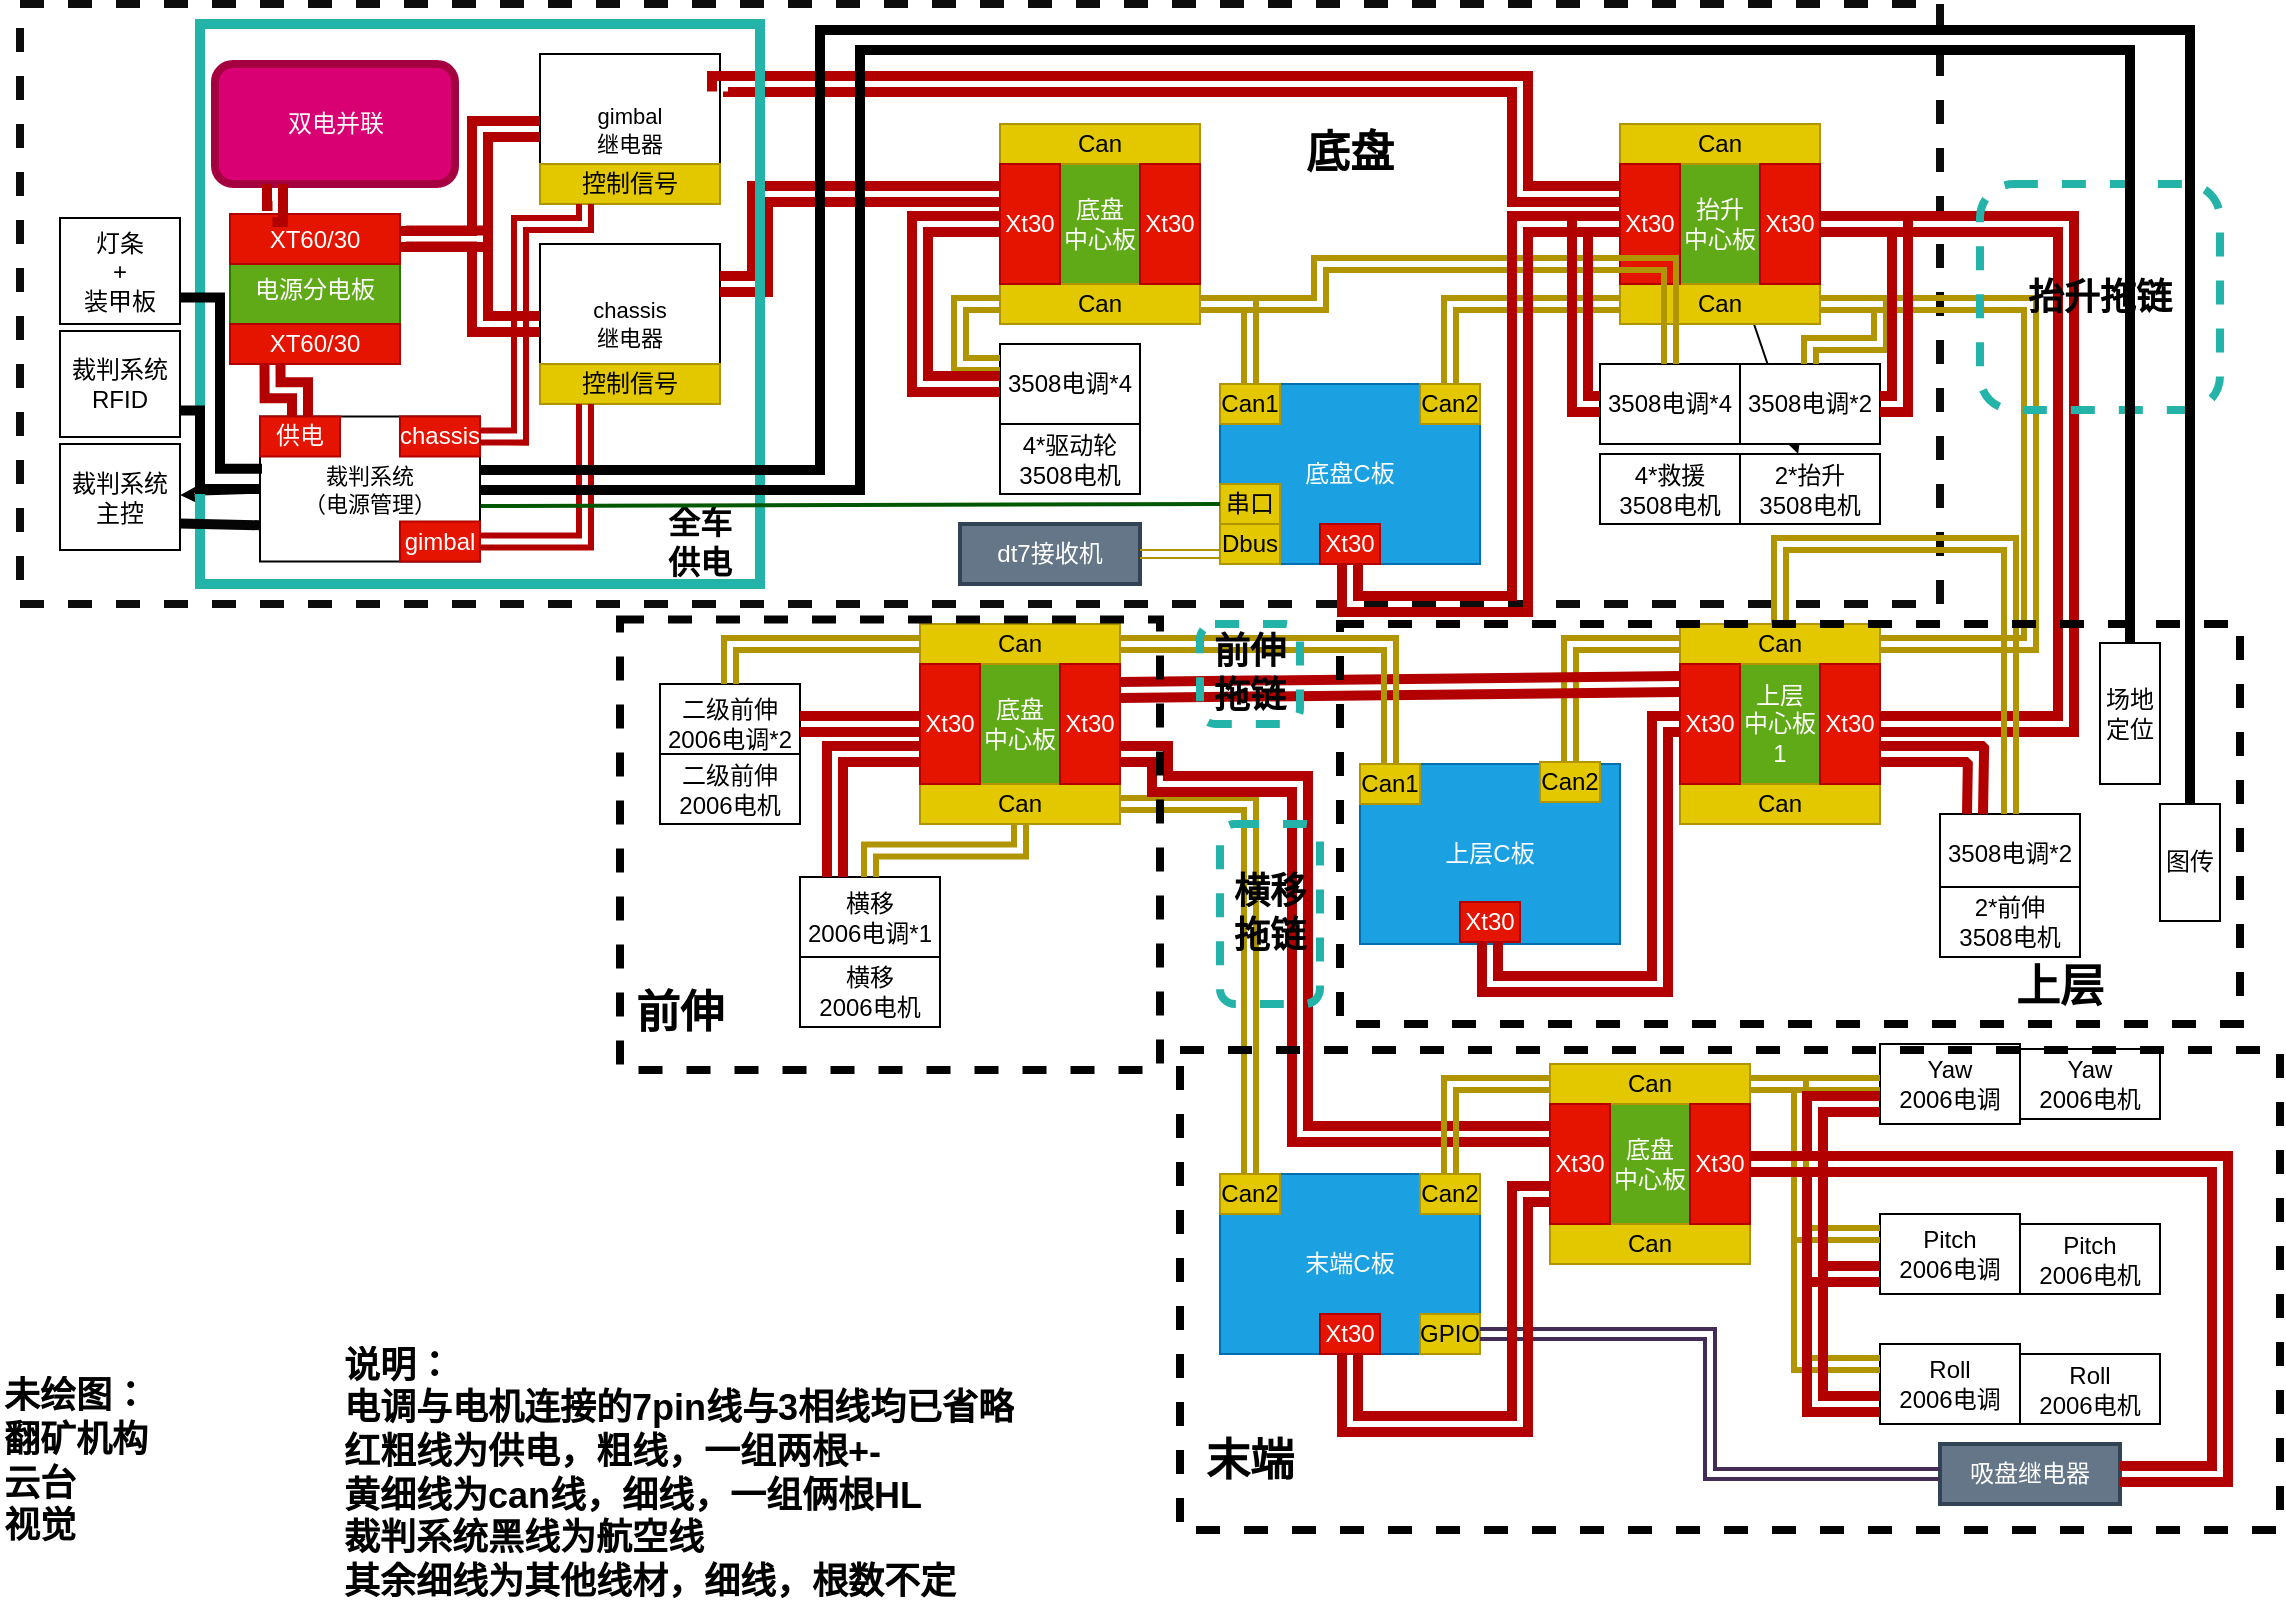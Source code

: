 <mxfile>
    <diagram id="efDb4qa8SnfP6ArKmAde" name="第 1 页">
        <mxGraphModel dx="1101" dy="681" grid="1" gridSize="10" guides="1" tooltips="1" connect="1" arrows="1" fold="1" page="1" pageScale="1" pageWidth="1169" pageHeight="827" background="#ffffff" math="0" shadow="0">
            <root>
                <mxCell id="0"/>
                <mxCell id="1" parent="0"/>
                <mxCell id="133" value="" style="rounded=0;whiteSpace=wrap;html=1;strokeColor=#0d0d0d;strokeWidth=4;fillColor=none;fontColor=#ffffff;dashed=1;" parent="1" vertex="1">
                    <mxGeometry x="30" y="7" width="960" height="300" as="geometry"/>
                </mxCell>
                <mxCell id="2" value="底盘C板" style="rounded=0;whiteSpace=wrap;html=1;fillColor=#1ba1e2;fontColor=#ffffff;strokeColor=#006EAF;" parent="1" vertex="1">
                    <mxGeometry x="630" y="197" width="130" height="90" as="geometry"/>
                </mxCell>
                <mxCell id="3" value="Can1" style="rounded=0;whiteSpace=wrap;html=1;fillColor=#e3c800;fontColor=#000000;strokeColor=#B09500;" parent="1" vertex="1">
                    <mxGeometry x="630" y="197" width="30" height="20" as="geometry"/>
                </mxCell>
                <mxCell id="5" value="Can2" style="rounded=0;whiteSpace=wrap;html=1;fillColor=#e3c800;fontColor=#000000;strokeColor=#B09500;" parent="1" vertex="1">
                    <mxGeometry x="730" y="197" width="30" height="20" as="geometry"/>
                </mxCell>
                <mxCell id="6" value="Xt30" style="rounded=0;whiteSpace=wrap;html=1;fillColor=#e51400;fontColor=#ffffff;strokeColor=#B20000;" parent="1" vertex="1">
                    <mxGeometry x="680" y="267" width="30" height="20" as="geometry"/>
                </mxCell>
                <mxCell id="7" value="底盘&lt;br&gt;中心板" style="rounded=0;whiteSpace=wrap;html=1;fillColor=#60a917;fontColor=#ffffff;strokeColor=#2D7600;" parent="1" vertex="1">
                    <mxGeometry x="520" y="67" width="100" height="100" as="geometry"/>
                </mxCell>
                <mxCell id="8" value="Can" style="rounded=0;whiteSpace=wrap;html=1;fillColor=#e3c800;fontColor=#000000;strokeColor=#B09500;" parent="1" vertex="1">
                    <mxGeometry x="520" y="67" width="100" height="20" as="geometry"/>
                </mxCell>
                <mxCell id="9" value="Can" style="rounded=0;whiteSpace=wrap;html=1;fillColor=#e3c800;fontColor=#000000;strokeColor=#B09500;" parent="1" vertex="1">
                    <mxGeometry x="520" y="147" width="100" height="20" as="geometry"/>
                </mxCell>
                <mxCell id="11" value="Xt30" style="rounded=0;whiteSpace=wrap;html=1;fillColor=#e51400;fontColor=#ffffff;strokeColor=#B20000;" parent="1" vertex="1">
                    <mxGeometry x="520" y="87" width="30" height="60" as="geometry"/>
                </mxCell>
                <mxCell id="12" value="Xt30" style="rounded=0;whiteSpace=wrap;html=1;fillColor=#e51400;fontColor=#ffffff;strokeColor=#B20000;" parent="1" vertex="1">
                    <mxGeometry x="590" y="87" width="30" height="60" as="geometry"/>
                </mxCell>
                <mxCell id="13" value="3508电调*4" style="rounded=0;whiteSpace=wrap;html=1;direction=west;flipV=1;" parent="1" vertex="1">
                    <mxGeometry x="520" y="177" width="70" height="40" as="geometry"/>
                </mxCell>
                <mxCell id="15" value="4*驱动轮&lt;br&gt;3508电机" style="rounded=0;whiteSpace=wrap;html=1;direction=west;flipV=1;" parent="1" vertex="1">
                    <mxGeometry x="520" y="217" width="70" height="35" as="geometry"/>
                </mxCell>
                <mxCell id="16" value="3508电调*4" style="rounded=0;whiteSpace=wrap;html=1;direction=west;flipV=1;" parent="1" vertex="1">
                    <mxGeometry x="820" y="187" width="70" height="40" as="geometry"/>
                </mxCell>
                <mxCell id="17" value="4*救援&lt;br&gt;3508电机" style="rounded=0;whiteSpace=wrap;html=1;direction=west;flipV=1;" parent="1" vertex="1">
                    <mxGeometry x="820" y="232" width="70" height="35" as="geometry"/>
                </mxCell>
                <mxCell id="51" value="" style="edgeStyle=none;rounded=0;sketch=0;html=1;shadow=0;strokeWidth=1;" parent="1" source="18" target="24" edge="1">
                    <mxGeometry relative="1" as="geometry"/>
                </mxCell>
                <mxCell id="18" value="抬升&lt;br&gt;中心板" style="rounded=0;whiteSpace=wrap;html=1;fillColor=#60a917;fontColor=#ffffff;strokeColor=#2D7600;" parent="1" vertex="1">
                    <mxGeometry x="830" y="67" width="100" height="100" as="geometry"/>
                </mxCell>
                <mxCell id="19" value="Can" style="rounded=0;whiteSpace=wrap;html=1;fillColor=#e3c800;fontColor=#000000;strokeColor=#B09500;" parent="1" vertex="1">
                    <mxGeometry x="830" y="67" width="100" height="20" as="geometry"/>
                </mxCell>
                <mxCell id="20" value="Can" style="rounded=0;whiteSpace=wrap;html=1;fillColor=#e3c800;fontColor=#000000;strokeColor=#B09500;" parent="1" vertex="1">
                    <mxGeometry x="830" y="147" width="100" height="20" as="geometry"/>
                </mxCell>
                <mxCell id="21" value="Xt30" style="rounded=0;whiteSpace=wrap;html=1;fillColor=#e51400;fontColor=#ffffff;strokeColor=#B20000;" parent="1" vertex="1">
                    <mxGeometry x="830" y="87" width="30" height="60" as="geometry"/>
                </mxCell>
                <mxCell id="22" value="Xt30" style="rounded=0;whiteSpace=wrap;html=1;fillColor=#e51400;fontColor=#ffffff;strokeColor=#B20000;" parent="1" vertex="1">
                    <mxGeometry x="900" y="87" width="30" height="60" as="geometry"/>
                </mxCell>
                <mxCell id="23" value="3508电调*2" style="rounded=0;whiteSpace=wrap;html=1;direction=west;flipV=1;" parent="1" vertex="1">
                    <mxGeometry x="890" y="187" width="70" height="40" as="geometry"/>
                </mxCell>
                <mxCell id="24" value="2*抬升&lt;br&gt;3508电机" style="rounded=0;whiteSpace=wrap;html=1;direction=west;flipV=1;" parent="1" vertex="1">
                    <mxGeometry x="890" y="232" width="70" height="35" as="geometry"/>
                </mxCell>
                <mxCell id="25" value="3508电调*2" style="rounded=0;whiteSpace=wrap;html=1;direction=west;flipV=1;" parent="1" vertex="1">
                    <mxGeometry x="990" y="412" width="70" height="40" as="geometry"/>
                </mxCell>
                <mxCell id="26" value="2*前伸&lt;br&gt;3508电机" style="rounded=0;whiteSpace=wrap;html=1;direction=west;flipV=1;" parent="1" vertex="1">
                    <mxGeometry x="990" y="448.5" width="70" height="35" as="geometry"/>
                </mxCell>
                <mxCell id="28" value="" style="shape=link;html=1;exitX=0.5;exitY=0;exitDx=0;exitDy=0;entryX=0;entryY=0.5;entryDx=0;entryDy=0;strokeWidth=3;fillColor=#e3c800;strokeColor=#B09500;rounded=0;" parent="1" source="5" target="20" edge="1">
                    <mxGeometry width="100" relative="1" as="geometry">
                        <mxPoint x="730" y="167" as="sourcePoint"/>
                        <mxPoint x="830" y="167" as="targetPoint"/>
                        <Array as="points">
                            <mxPoint x="745" y="157"/>
                        </Array>
                    </mxGeometry>
                </mxCell>
                <mxCell id="30" value="" style="shape=link;html=1;exitX=0.5;exitY=0;exitDx=0;exitDy=0;entryX=1;entryY=0.5;entryDx=0;entryDy=0;fillColor=#e3c800;strokeColor=#B09500;shadow=0;rounded=0;strokeWidth=3;" parent="1" source="3" target="9" edge="1">
                    <mxGeometry width="100" relative="1" as="geometry">
                        <mxPoint x="740" y="227" as="sourcePoint"/>
                        <mxPoint x="840" y="227" as="targetPoint"/>
                        <Array as="points">
                            <mxPoint x="645" y="157"/>
                        </Array>
                    </mxGeometry>
                </mxCell>
                <mxCell id="32" value="" style="shape=link;html=1;entryX=0;entryY=0.5;entryDx=0;entryDy=0;fillColor=#e3c800;strokeColor=#B09500;shadow=0;rounded=0;strokeWidth=3;exitX=1;exitY=0.75;exitDx=0;exitDy=0;" parent="1" source="13" target="9" edge="1">
                    <mxGeometry width="100" relative="1" as="geometry">
                        <mxPoint x="655" y="207" as="sourcePoint"/>
                        <mxPoint x="630" y="167" as="targetPoint"/>
                        <Array as="points">
                            <mxPoint x="500" y="187"/>
                            <mxPoint x="500" y="157"/>
                        </Array>
                    </mxGeometry>
                </mxCell>
                <mxCell id="33" value="" style="shape=link;html=1;rounded=0;shadow=0;sketch=0;strokeWidth=3;fillColor=#e3c800;strokeColor=#B09500;" parent="1" target="16" edge="1">
                    <mxGeometry width="100" relative="1" as="geometry">
                        <mxPoint x="620" y="157" as="sourcePoint"/>
                        <mxPoint x="840" y="187" as="targetPoint"/>
                        <Array as="points">
                            <mxPoint x="680" y="157"/>
                            <mxPoint x="680" y="137"/>
                            <mxPoint x="855" y="137"/>
                        </Array>
                    </mxGeometry>
                </mxCell>
                <mxCell id="34" value="" style="shape=link;html=1;rounded=0;shadow=0;sketch=0;strokeWidth=3;entryX=1;entryY=0.5;entryDx=0;entryDy=0;fillColor=#e3c800;strokeColor=#B09500;" parent="1" source="23" target="20" edge="1">
                    <mxGeometry width="100" relative="1" as="geometry">
                        <mxPoint x="740" y="227" as="sourcePoint"/>
                        <mxPoint x="840" y="227" as="targetPoint"/>
                        <Array as="points">
                            <mxPoint x="925" y="177"/>
                            <mxPoint x="960" y="177"/>
                            <mxPoint x="960" y="157"/>
                        </Array>
                    </mxGeometry>
                </mxCell>
                <mxCell id="35" value="" style="shape=link;html=1;rounded=0;shadow=0;sketch=0;strokeWidth=3;entryX=1;entryY=0.5;entryDx=0;entryDy=0;fillColor=#e3c800;strokeColor=#B09500;" parent="1" target="53" edge="1">
                    <mxGeometry width="100" relative="1" as="geometry">
                        <mxPoint x="930" y="157" as="sourcePoint"/>
                        <mxPoint x="1000" y="157" as="targetPoint"/>
                        <Array as="points">
                            <mxPoint x="1035" y="157"/>
                            <mxPoint x="1035" y="327"/>
                        </Array>
                    </mxGeometry>
                </mxCell>
                <mxCell id="36" value="" style="shape=link;html=1;rounded=0;shadow=0;sketch=0;strokeWidth=5;exitX=0;exitY=0.5;exitDx=0;exitDy=0;entryX=1;entryY=0.5;entryDx=0;entryDy=0;fillColor=#e51400;strokeColor=#B20000;" parent="1" source="21" target="16" edge="1">
                    <mxGeometry width="100" relative="1" as="geometry">
                        <mxPoint x="740" y="227" as="sourcePoint"/>
                        <mxPoint x="840" y="227" as="targetPoint"/>
                        <Array as="points">
                            <mxPoint x="810" y="117"/>
                            <mxPoint x="810" y="207"/>
                        </Array>
                    </mxGeometry>
                </mxCell>
                <mxCell id="37" value="" style="shape=link;html=1;rounded=0;shadow=0;sketch=0;strokeWidth=5;exitX=0;exitY=0.5;exitDx=0;exitDy=0;entryX=1;entryY=0.5;entryDx=0;entryDy=0;fillColor=#e51400;strokeColor=#B20000;" parent="1" source="11" target="13" edge="1">
                    <mxGeometry width="100" relative="1" as="geometry">
                        <mxPoint x="740" y="227" as="sourcePoint"/>
                        <mxPoint x="840" y="227" as="targetPoint"/>
                        <Array as="points">
                            <mxPoint x="480" y="117"/>
                            <mxPoint x="480" y="197"/>
                        </Array>
                    </mxGeometry>
                </mxCell>
                <mxCell id="38" value="" style="shape=link;html=1;rounded=0;shadow=0;sketch=0;strokeWidth=5;exitX=1;exitY=0.5;exitDx=0;exitDy=0;entryX=0;entryY=0.5;entryDx=0;entryDy=0;fillColor=#e51400;strokeColor=#B20000;" parent="1" source="22" target="23" edge="1">
                    <mxGeometry width="100" relative="1" as="geometry">
                        <mxPoint x="740" y="227" as="sourcePoint"/>
                        <mxPoint x="840" y="227" as="targetPoint"/>
                        <Array as="points">
                            <mxPoint x="970" y="117"/>
                            <mxPoint x="970" y="207"/>
                        </Array>
                    </mxGeometry>
                </mxCell>
                <mxCell id="39" value="" style="shape=link;html=1;rounded=0;shadow=0;sketch=0;strokeWidth=5;exitX=1;exitY=0.5;exitDx=0;exitDy=0;entryX=1;entryY=0.5;entryDx=0;entryDy=0;fillColor=#e51400;strokeColor=#B20000;" parent="1" source="22" target="56" edge="1">
                    <mxGeometry width="100" relative="1" as="geometry">
                        <mxPoint x="740" y="227" as="sourcePoint"/>
                        <mxPoint x="840" y="227" as="targetPoint"/>
                        <Array as="points">
                            <mxPoint x="1053" y="117"/>
                            <mxPoint x="1053" y="367"/>
                        </Array>
                    </mxGeometry>
                </mxCell>
                <mxCell id="41" value="" style="shape=link;html=1;rounded=0;shadow=0;sketch=0;strokeWidth=5;entryX=0;entryY=0.5;entryDx=0;entryDy=0;fillColor=#e51400;strokeColor=#B20000;exitX=0.5;exitY=1;exitDx=0;exitDy=0;" parent="1" source="6" target="21" edge="1">
                    <mxGeometry width="100" relative="1" as="geometry">
                        <mxPoint x="695" y="257" as="sourcePoint"/>
                        <mxPoint x="840" y="227" as="targetPoint"/>
                        <Array as="points">
                            <mxPoint x="695" y="307"/>
                            <mxPoint x="780" y="307"/>
                            <mxPoint x="780" y="117"/>
                        </Array>
                    </mxGeometry>
                </mxCell>
                <mxCell id="43" value="上层C板" style="rounded=0;whiteSpace=wrap;html=1;fillColor=#1ba1e2;fontColor=#ffffff;strokeColor=#006EAF;" parent="1" vertex="1">
                    <mxGeometry x="700" y="387" width="130" height="90" as="geometry"/>
                </mxCell>
                <mxCell id="44" value="Can1" style="rounded=0;whiteSpace=wrap;html=1;fillColor=#e3c800;fontColor=#000000;strokeColor=#B09500;" parent="1" vertex="1">
                    <mxGeometry x="700" y="387" width="30" height="20" as="geometry"/>
                </mxCell>
                <mxCell id="46" value="Xt30" style="rounded=0;whiteSpace=wrap;html=1;fillColor=#e51400;fontColor=#ffffff;strokeColor=#B20000;" parent="1" vertex="1">
                    <mxGeometry x="750" y="456" width="30" height="20" as="geometry"/>
                </mxCell>
                <mxCell id="47" value="Dbus" style="rounded=0;whiteSpace=wrap;html=1;fillColor=#e3c800;fontColor=#000000;strokeColor=#B09500;" parent="1" vertex="1">
                    <mxGeometry x="630" y="267" width="30" height="20" as="geometry"/>
                </mxCell>
                <mxCell id="48" value="dt7接收机" style="rounded=0;whiteSpace=wrap;html=1;strokeColor=#314354;strokeWidth=2;fillColor=#647687;fontColor=#ffffff;" parent="1" vertex="1">
                    <mxGeometry x="500" y="267" width="90" height="30" as="geometry"/>
                </mxCell>
                <mxCell id="49" value="" style="shape=link;html=1;rounded=0;shadow=0;sketch=0;strokeWidth=1;exitX=1;exitY=0.5;exitDx=0;exitDy=0;entryX=0;entryY=0.75;entryDx=0;entryDy=0;fillColor=#e3c800;strokeColor=#B09500;" parent="1" source="48" target="47" edge="1">
                    <mxGeometry width="100" relative="1" as="geometry">
                        <mxPoint x="740" y="337" as="sourcePoint"/>
                        <mxPoint x="840" y="337" as="targetPoint"/>
                        <Array as="points">
                            <mxPoint x="600" y="282"/>
                        </Array>
                    </mxGeometry>
                </mxCell>
                <mxCell id="52" value="上层&lt;br&gt;中心板&lt;br&gt;1" style="rounded=0;whiteSpace=wrap;html=1;fillColor=#60a917;fontColor=#ffffff;strokeColor=#2D7600;" parent="1" vertex="1">
                    <mxGeometry x="860" y="317" width="100" height="100" as="geometry"/>
                </mxCell>
                <mxCell id="53" value="Can" style="rounded=0;whiteSpace=wrap;html=1;fillColor=#e3c800;fontColor=#000000;strokeColor=#B09500;" parent="1" vertex="1">
                    <mxGeometry x="860" y="317" width="100" height="20" as="geometry"/>
                </mxCell>
                <mxCell id="54" value="Can" style="rounded=0;whiteSpace=wrap;html=1;fillColor=#e3c800;fontColor=#000000;strokeColor=#B09500;" parent="1" vertex="1">
                    <mxGeometry x="860" y="397" width="100" height="20" as="geometry"/>
                </mxCell>
                <mxCell id="55" value="Xt30" style="rounded=0;whiteSpace=wrap;html=1;fillColor=#e51400;fontColor=#ffffff;strokeColor=#B20000;" parent="1" vertex="1">
                    <mxGeometry x="860" y="337" width="30" height="60" as="geometry"/>
                </mxCell>
                <mxCell id="56" value="Xt30" style="rounded=0;whiteSpace=wrap;html=1;fillColor=#e51400;fontColor=#ffffff;strokeColor=#B20000;" parent="1" vertex="1">
                    <mxGeometry x="930" y="337" width="30" height="60" as="geometry"/>
                </mxCell>
                <mxCell id="58" value="" style="shape=link;html=1;rounded=0;shadow=0;sketch=0;strokeWidth=3;exitX=0.5;exitY=1;exitDx=0;exitDy=0;fillColor=#e3c800;strokeColor=#B09500;entryX=0.5;entryY=0;entryDx=0;entryDy=0;" parent="1" source="25" target="53" edge="1">
                    <mxGeometry width="100" relative="1" as="geometry">
                        <mxPoint x="1040" y="377" as="sourcePoint"/>
                        <mxPoint x="960" y="297" as="targetPoint"/>
                        <Array as="points">
                            <mxPoint x="1025" y="277"/>
                            <mxPoint x="910" y="277"/>
                        </Array>
                    </mxGeometry>
                </mxCell>
                <mxCell id="59" value="" style="shape=link;html=1;rounded=0;shadow=0;sketch=0;strokeWidth=5;entryX=1;entryY=0.75;entryDx=0;entryDy=0;exitX=0.75;exitY=1;exitDx=0;exitDy=0;fillColor=#e51400;strokeColor=#B20000;" parent="1" source="25" target="56" edge="1">
                    <mxGeometry width="100" relative="1" as="geometry">
                        <mxPoint x="740" y="337" as="sourcePoint"/>
                        <mxPoint x="840" y="337" as="targetPoint"/>
                        <Array as="points">
                            <mxPoint x="1008" y="382"/>
                        </Array>
                    </mxGeometry>
                </mxCell>
                <mxCell id="63" value="Can2" style="rounded=0;whiteSpace=wrap;html=1;fillColor=#e3c800;fontColor=#000000;strokeColor=#B09500;" parent="1" vertex="1">
                    <mxGeometry x="790" y="386" width="30" height="20" as="geometry"/>
                </mxCell>
                <mxCell id="64" value="" style="shape=link;html=1;rounded=0;shadow=0;sketch=0;strokeWidth=3;entryX=0;entryY=0.5;entryDx=0;entryDy=0;fillColor=#e3c800;strokeColor=#B09500;exitX=0.5;exitY=0;exitDx=0;exitDy=0;" parent="1" source="63" target="53" edge="1">
                    <mxGeometry width="100" relative="1" as="geometry">
                        <mxPoint x="800" y="337" as="sourcePoint"/>
                        <mxPoint x="840" y="337" as="targetPoint"/>
                        <Array as="points">
                            <mxPoint x="805" y="327"/>
                        </Array>
                    </mxGeometry>
                </mxCell>
                <mxCell id="65" value="底盘&lt;br&gt;中心板" style="rounded=0;whiteSpace=wrap;html=1;fillColor=#60a917;fontColor=#ffffff;strokeColor=#2D7600;" parent="1" vertex="1">
                    <mxGeometry x="480" y="317" width="100" height="100" as="geometry"/>
                </mxCell>
                <mxCell id="66" value="Can" style="rounded=0;whiteSpace=wrap;html=1;fillColor=#e3c800;fontColor=#000000;strokeColor=#B09500;" parent="1" vertex="1">
                    <mxGeometry x="480" y="317" width="100" height="20" as="geometry"/>
                </mxCell>
                <mxCell id="67" value="Can" style="rounded=0;whiteSpace=wrap;html=1;fillColor=#e3c800;fontColor=#000000;strokeColor=#B09500;" parent="1" vertex="1">
                    <mxGeometry x="480" y="397" width="100" height="20" as="geometry"/>
                </mxCell>
                <mxCell id="68" value="Xt30" style="rounded=0;whiteSpace=wrap;html=1;fillColor=#e51400;fontColor=#ffffff;strokeColor=#B20000;" parent="1" vertex="1">
                    <mxGeometry x="480" y="337" width="30" height="60" as="geometry"/>
                </mxCell>
                <mxCell id="69" value="Xt30" style="rounded=0;whiteSpace=wrap;html=1;fillColor=#e51400;fontColor=#ffffff;strokeColor=#B20000;" parent="1" vertex="1">
                    <mxGeometry x="550" y="337" width="30" height="60" as="geometry"/>
                </mxCell>
                <mxCell id="70" value="" style="shape=link;html=1;rounded=0;shadow=0;sketch=0;strokeWidth=5;fillColor=#e51400;strokeColor=#B20000;startArrow=none;" parent="1" edge="1">
                    <mxGeometry width="100" relative="1" as="geometry">
                        <mxPoint x="580" y="350" as="sourcePoint"/>
                        <mxPoint x="860" y="347" as="targetPoint"/>
                        <Array as="points"/>
                    </mxGeometry>
                </mxCell>
                <mxCell id="71" value="" style="shape=link;html=1;rounded=0;shadow=0;sketch=0;strokeWidth=5;exitX=0.5;exitY=1;exitDx=0;exitDy=0;fillColor=#e51400;strokeColor=#B20000;" parent="1" source="46" target="55" edge="1">
                    <mxGeometry width="100" relative="1" as="geometry">
                        <mxPoint x="740" y="327" as="sourcePoint"/>
                        <mxPoint x="840" y="327" as="targetPoint"/>
                        <Array as="points">
                            <mxPoint x="765" y="497"/>
                            <mxPoint x="850" y="497"/>
                            <mxPoint x="850" y="367"/>
                        </Array>
                    </mxGeometry>
                </mxCell>
                <mxCell id="72" value="" style="shape=link;html=1;rounded=0;shadow=0;sketch=0;strokeWidth=3;exitX=0.5;exitY=0;exitDx=0;exitDy=0;entryX=1;entryY=0.5;entryDx=0;entryDy=0;fillColor=#e3c800;strokeColor=#B09500;" parent="1" source="44" target="66" edge="1">
                    <mxGeometry width="100" relative="1" as="geometry">
                        <mxPoint x="740" y="327" as="sourcePoint"/>
                        <mxPoint x="840" y="327" as="targetPoint"/>
                        <Array as="points">
                            <mxPoint x="715" y="327"/>
                        </Array>
                    </mxGeometry>
                </mxCell>
                <mxCell id="79" value="二级前伸&lt;br&gt;2006电调*2" style="rounded=0;whiteSpace=wrap;html=1;direction=west;flipV=1;" parent="1" vertex="1">
                    <mxGeometry x="350" y="347" width="70" height="40" as="geometry"/>
                </mxCell>
                <mxCell id="80" value="二级前伸&lt;br&gt;2006电机" style="rounded=0;whiteSpace=wrap;html=1;direction=west;flipV=1;" parent="1" vertex="1">
                    <mxGeometry x="350" y="382" width="70" height="35" as="geometry"/>
                </mxCell>
                <mxCell id="81" value="" style="shape=link;html=1;rounded=0;shadow=0;sketch=0;strokeWidth=3;exitX=0.5;exitY=1;exitDx=0;exitDy=0;entryX=0;entryY=0.5;entryDx=0;entryDy=0;fillColor=#e3c800;strokeColor=#B09500;edgeStyle=orthogonalEdgeStyle;" parent="1" source="79" target="66" edge="1">
                    <mxGeometry width="100" relative="1" as="geometry">
                        <mxPoint x="450" y="326.26" as="sourcePoint"/>
                        <mxPoint x="550" y="326.26" as="targetPoint"/>
                    </mxGeometry>
                </mxCell>
                <mxCell id="82" value="" style="shape=link;html=1;rounded=0;shadow=0;sketch=0;strokeWidth=5;entryX=0;entryY=0.5;entryDx=0;entryDy=0;exitX=0;exitY=0.5;exitDx=0;exitDy=0;fillColor=#e51400;strokeColor=#B20000;" parent="1" source="79" target="68" edge="1">
                    <mxGeometry width="100" relative="1" as="geometry">
                        <mxPoint x="640" y="397" as="sourcePoint"/>
                        <mxPoint x="740" y="397" as="targetPoint"/>
                    </mxGeometry>
                </mxCell>
                <mxCell id="89" value="横移&lt;br&gt;2006电调*1" style="rounded=0;whiteSpace=wrap;html=1;strokeWidth=1;" parent="1" vertex="1">
                    <mxGeometry x="420" y="443.5" width="70" height="40" as="geometry"/>
                </mxCell>
                <mxCell id="90" value="横移&lt;br&gt;2006电机" style="rounded=0;whiteSpace=wrap;html=1;direction=west;flipV=1;" parent="1" vertex="1">
                    <mxGeometry x="420" y="483.5" width="70" height="35" as="geometry"/>
                </mxCell>
                <mxCell id="91" value="" style="shape=link;html=1;rounded=0;shadow=0;sketch=0;strokeWidth=3;exitX=0.5;exitY=1;exitDx=0;exitDy=0;entryX=0.5;entryY=0;entryDx=0;entryDy=0;fillColor=#e3c800;strokeColor=#B09500;edgeStyle=orthogonalEdgeStyle;" parent="1" source="67" target="89" edge="1">
                    <mxGeometry width="100" relative="1" as="geometry">
                        <mxPoint x="590" y="407" as="sourcePoint"/>
                        <mxPoint x="690" y="407" as="targetPoint"/>
                    </mxGeometry>
                </mxCell>
                <mxCell id="92" value="" style="shape=link;html=1;rounded=0;shadow=0;sketch=0;strokeWidth=5;exitX=0;exitY=0.75;exitDx=0;exitDy=0;fillColor=#e51400;strokeColor=#B20000;entryX=0.25;entryY=0;entryDx=0;entryDy=0;edgeStyle=orthogonalEdgeStyle;" parent="1" source="68" target="89" edge="1">
                    <mxGeometry width="100" relative="1" as="geometry">
                        <mxPoint x="630" y="387" as="sourcePoint"/>
                        <mxPoint x="563" y="447" as="targetPoint"/>
                    </mxGeometry>
                </mxCell>
                <mxCell id="93" value="末端C板" style="rounded=0;whiteSpace=wrap;html=1;fillColor=#1ba1e2;fontColor=#ffffff;strokeColor=#006EAF;" parent="1" vertex="1">
                    <mxGeometry x="630" y="592" width="130" height="90" as="geometry"/>
                </mxCell>
                <mxCell id="94" value="Can2" style="rounded=0;whiteSpace=wrap;html=1;fillColor=#e3c800;fontColor=#000000;strokeColor=#B09500;" parent="1" vertex="1">
                    <mxGeometry x="630" y="592" width="30" height="20" as="geometry"/>
                </mxCell>
                <mxCell id="95" value="Can2" style="rounded=0;whiteSpace=wrap;html=1;fillColor=#e3c800;fontColor=#000000;strokeColor=#B09500;" parent="1" vertex="1">
                    <mxGeometry x="730" y="592" width="30" height="20" as="geometry"/>
                </mxCell>
                <mxCell id="96" value="Xt30" style="rounded=0;whiteSpace=wrap;html=1;fillColor=#e51400;fontColor=#ffffff;strokeColor=#B20000;" parent="1" vertex="1">
                    <mxGeometry x="680" y="662" width="30" height="20" as="geometry"/>
                </mxCell>
                <mxCell id="98" value="底盘&lt;br&gt;中心板" style="rounded=0;whiteSpace=wrap;html=1;fillColor=#60a917;fontColor=#ffffff;strokeColor=#2D7600;" parent="1" vertex="1">
                    <mxGeometry x="795" y="537" width="100" height="100" as="geometry"/>
                </mxCell>
                <mxCell id="99" value="Can" style="rounded=0;whiteSpace=wrap;html=1;fillColor=#e3c800;fontColor=#000000;strokeColor=#B09500;" parent="1" vertex="1">
                    <mxGeometry x="795" y="537" width="100" height="20" as="geometry"/>
                </mxCell>
                <mxCell id="100" value="Can" style="rounded=0;whiteSpace=wrap;html=1;fillColor=#e3c800;fontColor=#000000;strokeColor=#B09500;" parent="1" vertex="1">
                    <mxGeometry x="795" y="617" width="100" height="20" as="geometry"/>
                </mxCell>
                <mxCell id="101" value="Xt30" style="rounded=0;whiteSpace=wrap;html=1;fillColor=#e51400;fontColor=#ffffff;strokeColor=#B20000;" parent="1" vertex="1">
                    <mxGeometry x="795" y="557" width="30" height="60" as="geometry"/>
                </mxCell>
                <mxCell id="102" value="Xt30" style="rounded=0;whiteSpace=wrap;html=1;fillColor=#e51400;fontColor=#ffffff;strokeColor=#B20000;" parent="1" vertex="1">
                    <mxGeometry x="865" y="557" width="30" height="60" as="geometry"/>
                </mxCell>
                <mxCell id="103" value="" style="shape=link;html=1;rounded=0;shadow=0;sketch=0;strokeWidth=3;entryX=1;entryY=0.5;entryDx=0;entryDy=0;fillColor=#e3c800;strokeColor=#B09500;exitX=0.5;exitY=0;exitDx=0;exitDy=0;edgeStyle=orthogonalEdgeStyle;" parent="1" source="94" target="67" edge="1">
                    <mxGeometry width="100" relative="1" as="geometry">
                        <mxPoint x="645" y="567" as="sourcePoint"/>
                        <mxPoint x="850" y="537" as="targetPoint"/>
                    </mxGeometry>
                </mxCell>
                <mxCell id="105" value="" style="shape=link;html=1;rounded=0;shadow=0;sketch=0;strokeWidth=5;exitX=1;exitY=0.75;exitDx=0;exitDy=0;entryX=0;entryY=0.25;entryDx=0;entryDy=0;fillColor=#e51400;strokeColor=#B20000;edgeStyle=orthogonalEdgeStyle;" parent="1" source="69" target="101" edge="1">
                    <mxGeometry width="100" relative="1" as="geometry">
                        <mxPoint x="750" y="537" as="sourcePoint"/>
                        <mxPoint x="850" y="537" as="targetPoint"/>
                        <Array as="points">
                            <mxPoint x="600" y="382"/>
                            <mxPoint x="600" y="397"/>
                            <mxPoint x="670" y="397"/>
                            <mxPoint x="670" y="572"/>
                        </Array>
                    </mxGeometry>
                </mxCell>
                <mxCell id="107" value="Yaw&lt;br&gt;2006电调" style="rounded=0;whiteSpace=wrap;html=1;direction=west;flipV=1;" parent="1" vertex="1">
                    <mxGeometry x="960" y="527" width="70" height="40" as="geometry"/>
                </mxCell>
                <mxCell id="108" value="Yaw&lt;br&gt;2006电机" style="rounded=0;whiteSpace=wrap;html=1;direction=west;flipV=1;" parent="1" vertex="1">
                    <mxGeometry x="1030" y="529.5" width="70" height="35" as="geometry"/>
                </mxCell>
                <mxCell id="109" value="Pitch&lt;br&gt;2006电调" style="rounded=0;whiteSpace=wrap;html=1;direction=west;flipV=1;" parent="1" vertex="1">
                    <mxGeometry x="960" y="612" width="70" height="40" as="geometry"/>
                </mxCell>
                <mxCell id="110" value="Pitch&lt;br&gt;2006电机" style="rounded=0;whiteSpace=wrap;html=1;direction=west;flipV=1;" parent="1" vertex="1">
                    <mxGeometry x="1030" y="617" width="70" height="35" as="geometry"/>
                </mxCell>
                <mxCell id="111" value="Roll&lt;br&gt;2006电调" style="rounded=0;whiteSpace=wrap;html=1;direction=west;flipV=1;" parent="1" vertex="1">
                    <mxGeometry x="960" y="677" width="70" height="40" as="geometry"/>
                </mxCell>
                <mxCell id="112" value="Roll&lt;br&gt;2006电机" style="rounded=0;whiteSpace=wrap;html=1;direction=west;flipV=1;" parent="1" vertex="1">
                    <mxGeometry x="1030" y="682" width="70" height="35" as="geometry"/>
                </mxCell>
                <mxCell id="113" value="" style="shape=link;html=1;rounded=0;shadow=0;sketch=0;strokeWidth=3;entryX=1;entryY=0.5;entryDx=0;entryDy=0;exitX=1;exitY=0.5;exitDx=0;exitDy=0;fillColor=#e3c800;strokeColor=#B09500;edgeStyle=orthogonalEdgeStyle;" parent="1" source="107" target="99" edge="1">
                    <mxGeometry width="100" relative="1" as="geometry">
                        <mxPoint x="750" y="527" as="sourcePoint"/>
                        <mxPoint x="850" y="527" as="targetPoint"/>
                    </mxGeometry>
                </mxCell>
                <mxCell id="114" value="" style="shape=link;html=1;rounded=0;shadow=0;sketch=0;strokeWidth=3;entryX=1;entryY=0.5;entryDx=0;entryDy=0;exitX=1;exitY=0.75;exitDx=0;exitDy=0;fillColor=#e3c800;strokeColor=#B09500;" parent="1" source="109" target="99" edge="1">
                    <mxGeometry width="100" relative="1" as="geometry">
                        <mxPoint x="750" y="527" as="sourcePoint"/>
                        <mxPoint x="850" y="527" as="targetPoint"/>
                        <Array as="points">
                            <mxPoint x="920" y="622"/>
                            <mxPoint x="920" y="547"/>
                        </Array>
                    </mxGeometry>
                </mxCell>
                <mxCell id="115" value="" style="shape=link;html=1;rounded=0;shadow=0;sketch=0;strokeWidth=3;entryX=1;entryY=0.5;entryDx=0;entryDy=0;exitX=1;exitY=0.75;exitDx=0;exitDy=0;fillColor=#e3c800;strokeColor=#B09500;" parent="1" source="111" target="99" edge="1">
                    <mxGeometry width="100" relative="1" as="geometry">
                        <mxPoint x="750" y="527" as="sourcePoint"/>
                        <mxPoint x="850" y="527" as="targetPoint"/>
                        <Array as="points">
                            <mxPoint x="920" y="687"/>
                            <mxPoint x="920" y="547"/>
                        </Array>
                    </mxGeometry>
                </mxCell>
                <mxCell id="116" value="" style="shape=link;html=1;rounded=0;shadow=0;sketch=0;strokeWidth=5;exitX=1;exitY=0.25;exitDx=0;exitDy=0;entryX=1;entryY=0.5;entryDx=0;entryDy=0;fillColor=#e51400;strokeColor=#B20000;edgeStyle=orthogonalEdgeStyle;" parent="1" source="107" target="102" edge="1">
                    <mxGeometry width="100" relative="1" as="geometry">
                        <mxPoint x="750" y="527" as="sourcePoint"/>
                        <mxPoint x="900" y="587" as="targetPoint"/>
                    </mxGeometry>
                </mxCell>
                <mxCell id="117" value="" style="shape=link;html=1;rounded=0;shadow=0;sketch=0;strokeWidth=5;entryX=1;entryY=0.5;entryDx=0;entryDy=0;exitX=1;exitY=0.25;exitDx=0;exitDy=0;fillColor=#e51400;strokeColor=#B20000;edgeStyle=orthogonalEdgeStyle;" parent="1" source="109" target="102" edge="1">
                    <mxGeometry width="100" relative="1" as="geometry">
                        <mxPoint x="750" y="527" as="sourcePoint"/>
                        <mxPoint x="850" y="527" as="targetPoint"/>
                    </mxGeometry>
                </mxCell>
                <mxCell id="118" value="" style="shape=link;html=1;rounded=0;shadow=0;sketch=0;strokeWidth=5;entryX=1;entryY=0.5;entryDx=0;entryDy=0;exitX=1;exitY=0.25;exitDx=0;exitDy=0;edgeStyle=orthogonalEdgeStyle;fillColor=#e51400;strokeColor=#B20000;" parent="1" source="111" target="102" edge="1">
                    <mxGeometry width="100" relative="1" as="geometry">
                        <mxPoint x="750" y="527" as="sourcePoint"/>
                        <mxPoint x="850" y="527" as="targetPoint"/>
                    </mxGeometry>
                </mxCell>
                <mxCell id="119" value="吸盘继电器" style="rounded=0;whiteSpace=wrap;html=1;strokeColor=#314354;strokeWidth=2;fillColor=#647687;fontColor=#ffffff;" parent="1" vertex="1">
                    <mxGeometry x="990" y="727" width="90" height="30" as="geometry"/>
                </mxCell>
                <mxCell id="120" value="" style="shape=link;html=1;rounded=0;shadow=0;sketch=0;strokeWidth=5;entryX=1;entryY=0.5;entryDx=0;entryDy=0;exitX=1;exitY=0.5;exitDx=0;exitDy=0;fillColor=#e51400;strokeColor=#B20000;edgeStyle=orthogonalEdgeStyle;" parent="1" source="119" target="102" edge="1">
                    <mxGeometry width="100" relative="1" as="geometry">
                        <mxPoint x="750" y="537" as="sourcePoint"/>
                        <mxPoint x="850" y="537" as="targetPoint"/>
                        <Array as="points">
                            <mxPoint x="1130" y="742"/>
                            <mxPoint x="1130" y="587"/>
                        </Array>
                    </mxGeometry>
                </mxCell>
                <mxCell id="122" value="GPIO" style="rounded=0;whiteSpace=wrap;html=1;fillColor=#e3c800;fontColor=#000000;strokeColor=#B09500;" parent="1" vertex="1">
                    <mxGeometry x="730" y="662" width="30" height="20" as="geometry"/>
                </mxCell>
                <mxCell id="123" value="" style="shape=link;html=1;rounded=0;shadow=0;sketch=0;strokeWidth=2;exitX=1;exitY=0.5;exitDx=0;exitDy=0;entryX=0;entryY=0.5;entryDx=0;entryDy=0;fillColor=#76608a;strokeColor=#432D57;edgeStyle=orthogonalEdgeStyle;" parent="1" source="122" target="119" edge="1">
                    <mxGeometry width="100" relative="1" as="geometry">
                        <mxPoint x="750" y="537" as="sourcePoint"/>
                        <mxPoint x="850" y="537" as="targetPoint"/>
                    </mxGeometry>
                </mxCell>
                <mxCell id="124" value="" style="shape=link;html=1;rounded=0;shadow=0;sketch=0;strokeWidth=5;entryX=0;entryY=0.75;entryDx=0;entryDy=0;exitX=0.5;exitY=1;exitDx=0;exitDy=0;fillColor=#e51400;strokeColor=#B20000;" parent="1" source="96" target="101" edge="1">
                    <mxGeometry width="100" relative="1" as="geometry">
                        <mxPoint x="750" y="537" as="sourcePoint"/>
                        <mxPoint x="850" y="537" as="targetPoint"/>
                        <Array as="points">
                            <mxPoint x="695" y="717"/>
                            <mxPoint x="780" y="717"/>
                            <mxPoint x="780" y="602"/>
                        </Array>
                    </mxGeometry>
                </mxCell>
                <mxCell id="129" value="" style="shape=link;html=1;rounded=0;shadow=0;sketch=0;strokeWidth=3;exitX=0.5;exitY=0;exitDx=0;exitDy=0;entryX=0;entryY=0.5;entryDx=0;entryDy=0;fillColor=#e3c800;strokeColor=#B09500;" parent="1" source="95" target="99" edge="1">
                    <mxGeometry width="100" relative="1" as="geometry">
                        <mxPoint x="750" y="517" as="sourcePoint"/>
                        <mxPoint x="850" y="517" as="targetPoint"/>
                        <Array as="points">
                            <mxPoint x="745" y="547"/>
                        </Array>
                    </mxGeometry>
                </mxCell>
                <mxCell id="131" value="" style="rounded=0;whiteSpace=wrap;html=1;strokeColor=#030202;strokeWidth=4;fillColor=none;dashed=1;" parent="1" vertex="1">
                    <mxGeometry x="330" y="314.75" width="270" height="225.25" as="geometry"/>
                </mxCell>
                <mxCell id="132" value="" style="rounded=0;whiteSpace=wrap;html=1;strokeColor=#030202;strokeWidth=4;fillColor=none;fontSize=10;dashed=1;" parent="1" vertex="1">
                    <mxGeometry x="690" y="317" width="450" height="200" as="geometry"/>
                </mxCell>
                <mxCell id="134" value="底盘" style="text;html=1;strokeColor=none;fillColor=none;align=center;verticalAlign=middle;whiteSpace=wrap;rounded=0;strokeWidth=7;fontColor=#000000;fontStyle=1;fontSize=22;" parent="1" vertex="1">
                    <mxGeometry x="665" y="67" width="60" height="30" as="geometry"/>
                </mxCell>
                <mxCell id="137" value="上层" style="text;html=1;strokeColor=none;fillColor=none;align=center;verticalAlign=middle;whiteSpace=wrap;rounded=0;strokeWidth=7;fontColor=#000000;fontStyle=1;fontSize=22;" parent="1" vertex="1">
                    <mxGeometry x="1020" y="483.5" width="60" height="30" as="geometry"/>
                </mxCell>
                <mxCell id="140" value="前伸" style="text;html=1;strokeColor=none;fillColor=none;align=center;verticalAlign=middle;whiteSpace=wrap;rounded=0;strokeWidth=7;fontColor=#000000;fontStyle=1;fontSize=22;" parent="1" vertex="1">
                    <mxGeometry x="330" y="497" width="60" height="30" as="geometry"/>
                </mxCell>
                <mxCell id="141" value="" style="rounded=0;whiteSpace=wrap;html=1;strokeColor=#030202;strokeWidth=4;fillColor=none;dashed=1;" parent="1" vertex="1">
                    <mxGeometry x="610" y="530" width="550" height="240" as="geometry"/>
                </mxCell>
                <mxCell id="143" value="末端" style="text;html=1;strokeColor=none;fillColor=none;align=center;verticalAlign=middle;whiteSpace=wrap;rounded=0;strokeWidth=7;fontColor=#000000;fontStyle=1;fontSize=22;" parent="1" vertex="1">
                    <mxGeometry x="615" y="721" width="60" height="30" as="geometry"/>
                </mxCell>
                <mxCell id="144" value="抬升拖链" style="rounded=1;whiteSpace=wrap;html=1;dashed=1;strokeColor=#24B3A9;strokeWidth=4;fontSize=18;fontColor=#000000;fillColor=none;fontStyle=1" parent="1" vertex="1">
                    <mxGeometry x="1010" y="97" width="120" height="113" as="geometry"/>
                </mxCell>
                <mxCell id="146" value="前伸拖链" style="rounded=1;whiteSpace=wrap;html=1;dashed=1;strokeColor=#24B3A9;strokeWidth=4;fontSize=18;fontColor=#000000;fillColor=none;fontStyle=1" parent="1" vertex="1">
                    <mxGeometry x="620" y="317" width="50" height="50" as="geometry"/>
                </mxCell>
                <mxCell id="151" value="横移拖链" style="rounded=1;whiteSpace=wrap;html=1;dashed=1;strokeColor=#24B3A9;strokeWidth=4;fontSize=18;fontColor=#000000;fillColor=none;fontStyle=1" parent="1" vertex="1">
                    <mxGeometry x="630" y="417" width="50" height="90" as="geometry"/>
                </mxCell>
                <mxCell id="152" value="未绘图：&lt;br&gt;翻矿机构&lt;br&gt;云台&lt;br&gt;视觉" style="text;strokeColor=none;fillColor=none;html=1;whiteSpace=wrap;verticalAlign=middle;overflow=hidden;dashed=1;strokeWidth=4;fontSize=18;fontColor=#000000;fontStyle=1" parent="1" vertex="1">
                    <mxGeometry x="20" y="662" width="270" height="148" as="geometry"/>
                </mxCell>
                <mxCell id="194" value="" style="edgeStyle=none;html=1;" parent="1" source="154" target="192" edge="1">
                    <mxGeometry relative="1" as="geometry"/>
                </mxCell>
                <mxCell id="154" value="裁判系统&lt;br style=&quot;font-size: 11px;&quot;&gt;（电源管理）" style="rounded=0;whiteSpace=wrap;html=1;strokeWidth=1;fontSize=11;" parent="1" vertex="1">
                    <mxGeometry x="150" y="213.25" width="110" height="72.5" as="geometry"/>
                </mxCell>
                <mxCell id="155" value="双电并联" style="rounded=1;whiteSpace=wrap;html=1;strokeColor=#A50040;strokeWidth=4;fontSize=12;fontColor=#ffffff;fillColor=#d80073;" parent="1" vertex="1">
                    <mxGeometry x="127.5" y="37" width="120" height="60" as="geometry"/>
                </mxCell>
                <mxCell id="157" value="电源分电板" style="rounded=0;whiteSpace=wrap;html=1;strokeColor=#2D7600;strokeWidth=1;fontSize=12;fontColor=#ffffff;fillColor=#60a917;" parent="1" vertex="1">
                    <mxGeometry x="135" y="112" width="85" height="75" as="geometry"/>
                </mxCell>
                <mxCell id="158" value="供电" style="rounded=0;whiteSpace=wrap;html=1;strokeColor=#B20000;strokeWidth=1;fontSize=12;fontColor=#ffffff;fillColor=#e51400;" parent="1" vertex="1">
                    <mxGeometry x="150" y="213.25" width="40" height="20" as="geometry"/>
                </mxCell>
                <mxCell id="160" value="gimbal" style="rounded=0;whiteSpace=wrap;html=1;strokeColor=#B20000;strokeWidth=1;fontSize=12;fontColor=#ffffff;fillColor=#e51400;" parent="1" vertex="1">
                    <mxGeometry x="220" y="265.75" width="40" height="20" as="geometry"/>
                </mxCell>
                <mxCell id="161" value="chassis" style="rounded=0;whiteSpace=wrap;html=1;strokeColor=#B20000;strokeWidth=1;fontSize=12;fontColor=#ffffff;fillColor=#e51400;" parent="1" vertex="1">
                    <mxGeometry x="220" y="213.25" width="40" height="20" as="geometry"/>
                </mxCell>
                <mxCell id="163" value="XT60/30" style="rounded=0;whiteSpace=wrap;html=1;strokeColor=#B20000;strokeWidth=1;fontSize=12;fontColor=#ffffff;fillColor=#e51400;" parent="1" vertex="1">
                    <mxGeometry x="135" y="112" width="85" height="25" as="geometry"/>
                </mxCell>
                <mxCell id="164" value="XT60/30" style="rounded=0;whiteSpace=wrap;html=1;strokeColor=#B20000;strokeWidth=1;fontSize=12;fontColor=#ffffff;fillColor=#e51400;" parent="1" vertex="1">
                    <mxGeometry x="135" y="167" width="85" height="20" as="geometry"/>
                </mxCell>
                <mxCell id="165" value="" style="shape=link;html=1;rounded=0;shadow=0;sketch=0;strokeWidth=5;fontSize=12;fontColor=#000000;entryX=0.25;entryY=1;entryDx=0;entryDy=0;exitX=0.25;exitY=0;exitDx=0;exitDy=0;fillColor=#e51400;strokeColor=#B20000;edgeStyle=orthogonalEdgeStyle;" parent="1" source="163" target="155" edge="1">
                    <mxGeometry width="100" relative="1" as="geometry">
                        <mxPoint x="510" y="387" as="sourcePoint"/>
                        <mxPoint x="610" y="387" as="targetPoint"/>
                    </mxGeometry>
                </mxCell>
                <mxCell id="166" value="" style="shape=link;html=1;rounded=0;shadow=0;sketch=0;strokeWidth=5;fontSize=12;fontColor=#000000;entryX=0.25;entryY=1;entryDx=0;entryDy=0;exitX=0.5;exitY=0;exitDx=0;exitDy=0;fillColor=#e51400;strokeColor=#B20000;edgeStyle=orthogonalEdgeStyle;" parent="1" source="158" target="164" edge="1">
                    <mxGeometry width="100" relative="1" as="geometry">
                        <mxPoint x="510" y="387" as="sourcePoint"/>
                        <mxPoint x="610" y="387" as="targetPoint"/>
                    </mxGeometry>
                </mxCell>
                <mxCell id="168" value="chassis&lt;br&gt;继电器" style="rounded=0;whiteSpace=wrap;html=1;strokeWidth=1;fontSize=11;" parent="1" vertex="1">
                    <mxGeometry x="290" y="127" width="90" height="80" as="geometry"/>
                </mxCell>
                <mxCell id="169" value="gimbal&lt;br&gt;继电器" style="rounded=0;whiteSpace=wrap;html=1;strokeWidth=1;fontSize=11;" parent="1" vertex="1">
                    <mxGeometry x="290" y="32" width="90" height="75" as="geometry"/>
                </mxCell>
                <mxCell id="170" value="" style="shape=link;html=1;rounded=0;shadow=0;sketch=0;strokeWidth=5;fontSize=12;fontColor=#000000;entryX=1;entryY=0.5;entryDx=0;entryDy=0;exitX=0;exitY=0.5;exitDx=0;exitDy=0;edgeStyle=orthogonalEdgeStyle;fillColor=#e51400;strokeColor=#B20000;" parent="1" source="169" target="163" edge="1">
                    <mxGeometry width="100" relative="1" as="geometry">
                        <mxPoint x="510" y="387" as="sourcePoint"/>
                        <mxPoint x="610" y="387" as="targetPoint"/>
                        <Array as="points">
                            <mxPoint x="260" y="70"/>
                            <mxPoint x="260" y="125"/>
                        </Array>
                    </mxGeometry>
                </mxCell>
                <mxCell id="171" value="" style="shape=link;html=1;rounded=0;shadow=0;sketch=0;strokeWidth=5;fontSize=12;fontColor=#000000;exitX=1.035;exitY=0.164;exitDx=0;exitDy=0;exitPerimeter=0;entryX=0;entryY=0.5;entryDx=0;entryDy=0;edgeStyle=orthogonalEdgeStyle;fillColor=#e51400;strokeColor=#B20000;" parent="1" source="157" target="168" edge="1">
                    <mxGeometry width="100" relative="1" as="geometry">
                        <mxPoint x="510" y="387" as="sourcePoint"/>
                        <mxPoint x="610" y="387" as="targetPoint"/>
                        <Array as="points">
                            <mxPoint x="260" y="124"/>
                            <mxPoint x="260" y="167"/>
                        </Array>
                    </mxGeometry>
                </mxCell>
                <mxCell id="172" value="控制信号" style="rounded=0;whiteSpace=wrap;html=1;strokeColor=#B09500;strokeWidth=1;fontSize=12;fontColor=#000000;fillColor=#e3c800;" parent="1" vertex="1">
                    <mxGeometry x="290" y="87" width="90" height="20" as="geometry"/>
                </mxCell>
                <mxCell id="176" value="控制信号" style="rounded=0;whiteSpace=wrap;html=1;strokeColor=#B09500;strokeWidth=1;fontSize=12;fontColor=#000000;fillColor=#e3c800;" parent="1" vertex="1">
                    <mxGeometry x="290" y="187" width="90" height="20" as="geometry"/>
                </mxCell>
                <mxCell id="181" value="" style="shape=link;html=1;rounded=0;shadow=0;sketch=0;strokeWidth=3;fontSize=12;fontColor=#000000;entryX=1;entryY=0.5;entryDx=0;entryDy=0;exitX=0.25;exitY=1;exitDx=0;exitDy=0;fillColor=#e51400;strokeColor=#B20000;edgeStyle=orthogonalEdgeStyle;" parent="1" source="172" target="161" edge="1">
                    <mxGeometry width="100" relative="1" as="geometry">
                        <mxPoint x="510" y="377" as="sourcePoint"/>
                        <mxPoint x="610" y="377" as="targetPoint"/>
                        <Array as="points">
                            <mxPoint x="313" y="117"/>
                            <mxPoint x="280" y="117"/>
                            <mxPoint x="280" y="223"/>
                        </Array>
                    </mxGeometry>
                </mxCell>
                <mxCell id="182" value="" style="shape=link;html=1;rounded=0;shadow=0;sketch=0;strokeWidth=3;fontSize=12;fontColor=#000000;exitX=1;exitY=0.5;exitDx=0;exitDy=0;entryX=0.25;entryY=1;entryDx=0;entryDy=0;edgeStyle=orthogonalEdgeStyle;fillColor=#e51400;strokeColor=#B20000;" parent="1" source="160" target="176" edge="1">
                    <mxGeometry width="100" relative="1" as="geometry">
                        <mxPoint x="510" y="377" as="sourcePoint"/>
                        <mxPoint x="610" y="377" as="targetPoint"/>
                    </mxGeometry>
                </mxCell>
                <mxCell id="183" value="" style="shape=link;html=1;rounded=0;shadow=0;sketch=0;strokeWidth=5;fontSize=12;fontColor=#000000;edgeStyle=orthogonalEdgeStyle;fillColor=#e51400;strokeColor=#B20000;exitX=1;exitY=0.25;exitDx=0;exitDy=0;entryX=0;entryY=0.25;entryDx=0;entryDy=0;" parent="1" source="169" target="21" edge="1">
                    <mxGeometry width="100" relative="1" as="geometry">
                        <mxPoint x="380" y="47" as="sourcePoint"/>
                        <mxPoint x="690" y="47" as="targetPoint"/>
                        <Array as="points">
                            <mxPoint x="380" y="47"/>
                            <mxPoint x="780" y="47"/>
                            <mxPoint x="780" y="102"/>
                        </Array>
                    </mxGeometry>
                </mxCell>
                <mxCell id="185" value="" style="shape=link;html=1;rounded=0;shadow=0;sketch=0;strokeWidth=5;fontSize=12;fontColor=#000000;exitX=1;exitY=0.25;exitDx=0;exitDy=0;entryX=0;entryY=0.25;entryDx=0;entryDy=0;fillColor=#e51400;strokeColor=#B20000;edgeStyle=orthogonalEdgeStyle;" parent="1" source="168" target="11" edge="1">
                    <mxGeometry width="100" relative="1" as="geometry">
                        <mxPoint x="510" y="377" as="sourcePoint"/>
                        <mxPoint x="610" y="377" as="targetPoint"/>
                        <Array as="points">
                            <mxPoint x="400" y="147"/>
                            <mxPoint x="400" y="102"/>
                        </Array>
                    </mxGeometry>
                </mxCell>
                <mxCell id="188" value="" style="whiteSpace=wrap;html=1;aspect=fixed;strokeColor=#24B3A9;strokeWidth=5;fontSize=12;fontColor=#000000;fillColor=none;" parent="1" vertex="1">
                    <mxGeometry x="120" y="17" width="280" height="280" as="geometry"/>
                </mxCell>
                <mxCell id="190" value="全车&lt;br&gt;供电" style="text;html=1;strokeColor=none;fillColor=none;align=center;verticalAlign=middle;whiteSpace=wrap;rounded=0;strokeWidth=7;fontColor=#000000;fontStyle=1;fontSize=16;" parent="1" vertex="1">
                    <mxGeometry x="340" y="260.75" width="60" height="30" as="geometry"/>
                </mxCell>
                <mxCell id="191" value="说明：&lt;br&gt;电调与电机连接的7pin线与3相线均已省略&lt;br&gt;红粗线为供电，粗线，一组两根+-&lt;br&gt;黄细线为can线，细线，一组俩根HL&lt;br&gt;裁判系统黑线为航空线&lt;br&gt;其余细线为其他线材，细线，根数不定" style="text;strokeColor=none;fillColor=none;html=1;whiteSpace=wrap;verticalAlign=middle;overflow=hidden;dashed=1;strokeWidth=4;fontSize=18;fontColor=#000000;fontStyle=1" parent="1" vertex="1">
                    <mxGeometry x="190" y="668" width="340" height="148" as="geometry"/>
                </mxCell>
                <mxCell id="192" value="裁判系统主控" style="rounded=0;whiteSpace=wrap;html=1;" parent="1" vertex="1">
                    <mxGeometry x="50" y="227" width="60" height="53" as="geometry"/>
                </mxCell>
                <mxCell id="193" value="" style="endArrow=none;html=1;entryX=1;entryY=0.75;entryDx=0;entryDy=0;exitX=0;exitY=0.75;exitDx=0;exitDy=0;strokeColor=#050505;strokeWidth=5;" parent="1" source="154" target="192" edge="1">
                    <mxGeometry width="50" height="50" relative="1" as="geometry">
                        <mxPoint x="490" y="400" as="sourcePoint"/>
                        <mxPoint x="540" y="350" as="targetPoint"/>
                    </mxGeometry>
                </mxCell>
                <mxCell id="201" value="" style="endArrow=none;html=1;rounded=0;strokeColor=#000000;strokeWidth=5;exitX=0.5;exitY=0;exitDx=0;exitDy=0;" parent="1" source="202" edge="1">
                    <mxGeometry width="50" height="50" relative="1" as="geometry">
                        <mxPoint x="1130" y="360" as="sourcePoint"/>
                        <mxPoint x="260" y="250" as="targetPoint"/>
                        <Array as="points">
                            <mxPoint x="1085" y="30"/>
                            <mxPoint x="450" y="30"/>
                            <mxPoint x="450" y="250"/>
                        </Array>
                    </mxGeometry>
                </mxCell>
                <mxCell id="195" value="裁判系统RFID" style="rounded=0;whiteSpace=wrap;html=1;" parent="1" vertex="1">
                    <mxGeometry x="50" y="170.5" width="60" height="53" as="geometry"/>
                </mxCell>
                <mxCell id="196" value="" style="endArrow=none;html=1;strokeColor=#000000;strokeWidth=5;entryX=0;entryY=0.5;entryDx=0;entryDy=0;exitX=1;exitY=0.75;exitDx=0;exitDy=0;edgeStyle=orthogonalEdgeStyle;rounded=0;" parent="1" source="195" target="154" edge="1">
                    <mxGeometry width="50" height="50" relative="1" as="geometry">
                        <mxPoint x="360" y="330" as="sourcePoint"/>
                        <mxPoint x="410" y="280" as="targetPoint"/>
                        <Array as="points">
                            <mxPoint x="120" y="210"/>
                            <mxPoint x="120" y="250"/>
                        </Array>
                    </mxGeometry>
                </mxCell>
                <mxCell id="198" value="灯条&lt;br&gt;+&lt;br&gt;装甲板" style="rounded=0;whiteSpace=wrap;html=1;" parent="1" vertex="1">
                    <mxGeometry x="50" y="114" width="60" height="53" as="geometry"/>
                </mxCell>
                <mxCell id="199" value="" style="endArrow=none;html=1;rounded=0;strokeColor=#000000;strokeWidth=5;entryX=0.009;entryY=0.36;entryDx=0;entryDy=0;entryPerimeter=0;exitX=1;exitY=0.75;exitDx=0;exitDy=0;edgeStyle=orthogonalEdgeStyle;" parent="1" source="198" target="154" edge="1">
                    <mxGeometry width="50" height="50" relative="1" as="geometry">
                        <mxPoint x="290" y="270" as="sourcePoint"/>
                        <mxPoint x="340" y="220" as="targetPoint"/>
                        <Array as="points">
                            <mxPoint x="130" y="154"/>
                            <mxPoint x="130" y="239"/>
                        </Array>
                    </mxGeometry>
                </mxCell>
                <mxCell id="200" value="图传" style="rounded=0;whiteSpace=wrap;html=1;" parent="1" vertex="1">
                    <mxGeometry x="1100" y="407" width="30" height="58.5" as="geometry"/>
                </mxCell>
                <mxCell id="202" value="场地定位" style="rounded=0;whiteSpace=wrap;html=1;" parent="1" vertex="1">
                    <mxGeometry x="1070" y="326.5" width="30" height="70.5" as="geometry"/>
                </mxCell>
                <mxCell id="204" value="" style="endArrow=none;html=1;rounded=0;strokeColor=#000000;strokeWidth=5;exitX=0.5;exitY=0;exitDx=0;exitDy=0;" parent="1" source="200" edge="1">
                    <mxGeometry width="50" height="50" relative="1" as="geometry">
                        <mxPoint x="490" y="330" as="sourcePoint"/>
                        <mxPoint x="260" y="240" as="targetPoint"/>
                        <Array as="points">
                            <mxPoint x="1115" y="20"/>
                            <mxPoint x="430" y="20"/>
                            <mxPoint x="430" y="240"/>
                        </Array>
                    </mxGeometry>
                </mxCell>
                <mxCell id="206" value="串口" style="rounded=0;whiteSpace=wrap;html=1;fillColor=#e3c800;fontColor=#000000;strokeColor=#B09500;" parent="1" vertex="1">
                    <mxGeometry x="630" y="247" width="30" height="20" as="geometry"/>
                </mxCell>
                <mxCell id="207" value="" style="endArrow=none;html=1;rounded=0;strokeColor=#005700;strokeWidth=2;exitX=1.003;exitY=0.617;exitDx=0;exitDy=0;exitPerimeter=0;entryX=0;entryY=0.5;entryDx=0;entryDy=0;fillColor=#008a00;" parent="1" source="154" target="206" edge="1">
                    <mxGeometry width="50" height="50" relative="1" as="geometry">
                        <mxPoint x="530" y="350" as="sourcePoint"/>
                        <mxPoint x="640" y="258" as="targetPoint"/>
                    </mxGeometry>
                </mxCell>
            </root>
        </mxGraphModel>
    </diagram>
</mxfile>